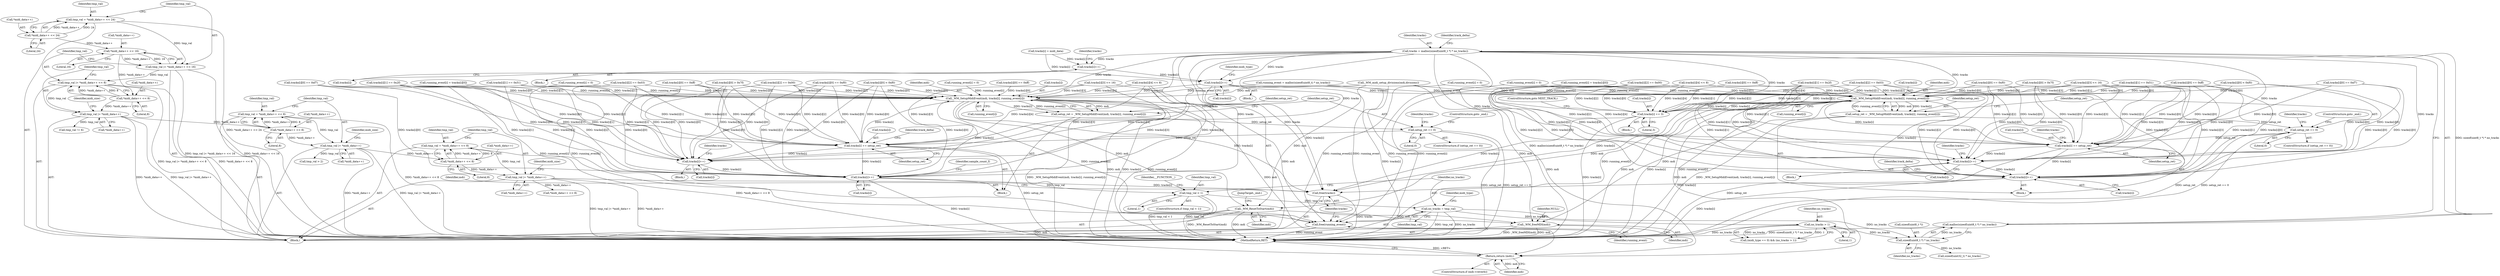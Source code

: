 digraph "0_wildmidi_660b513d99bced8783a4a5984ac2f742c74ebbdd_1@API" {
"1000395" [label="(Call,tracks = malloc(sizeof(uint8_t *) * no_tracks))"];
"1000397" [label="(Call,malloc(sizeof(uint8_t *) * no_tracks))"];
"1000398" [label="(Call,sizeof(uint8_t *) * no_tracks)"];
"1000344" [label="(Call,no_tracks > 1)"];
"1000336" [label="(Call,no_tracks = tmp_val)"];
"1000324" [label="(Call,tmp_val < 1)"];
"1000315" [label="(Call,tmp_val |= *midi_data++)"];
"1000308" [label="(Call,tmp_val = *midi_data++ << 8)"];
"1000310" [label="(Call,*midi_data++ << 8)"];
"1000284" [label="(Call,tmp_val |= *midi_data++)"];
"1000277" [label="(Call,tmp_val = *midi_data++ << 8)"];
"1000279" [label="(Call,*midi_data++ << 8)"];
"1000256" [label="(Call,tmp_val |= *midi_data++)"];
"1000249" [label="(Call,tmp_val |= *midi_data++ << 8)"];
"1000242" [label="(Call,tmp_val |= *midi_data++ << 16)"];
"1000235" [label="(Call,tmp_val = *midi_data++ << 24)"];
"1000237" [label="(Call,*midi_data++ << 24)"];
"1000244" [label="(Call,*midi_data++ << 16)"];
"1000251" [label="(Call,*midi_data++ << 8)"];
"1000604" [label="(Call,tracks[i]++)"];
"1000624" [label="(Call,tracks[i]++)"];
"1000763" [label="(Call,_WM_SetupMidiEvent(mdi, tracks[i], running_event[i]))"];
"1000761" [label="(Call,setup_ret = _WM_SetupMidiEvent(mdi, tracks[i], running_event[i]))"];
"1000772" [label="(Call,setup_ret == 0)"];
"1000926" [label="(Call,tracks[i] += setup_ret)"];
"1000957" [label="(Call,tracks[i]++)"];
"1000983" [label="(Call,tracks[i]++)"];
"1001423" [label="(Call,free(tracks))"];
"1000860" [label="(Call,tracks[i] += 3)"];
"1001412" [label="(Call,_WM_ResetToStart(mdi))"];
"1001429" [label="(Return,return (mdi);)"];
"1001431" [label="(Call,_WM_freeMDI(mdi))"];
"1001421" [label="(Call,free(running_event))"];
"1001086" [label="(Call,_WM_SetupMidiEvent(mdi, tracks[i], running_event[i]))"];
"1001084" [label="(Call,setup_ret = _WM_SetupMidiEvent(mdi, tracks[i], running_event[i]))"];
"1001095" [label="(Call,setup_ret == 0)"];
"1001242" [label="(Call,tracks[i] += setup_ret)"];
"1001278" [label="(Call,tracks[i]++)"];
"1001304" [label="(Call,tracks[i]++)"];
"1001427" [label="(Identifier,mdi)"];
"1001091" [label="(Call,running_event[i])"];
"1000624" [label="(Call,tracks[i]++)"];
"1000869" [label="(Call,tracks[i][0] == 0xff)"];
"1001278" [label="(Call,tracks[i]++)"];
"1000249" [label="(Call,tmp_val |= *midi_data++ << 8)"];
"1000245" [label="(Call,*midi_data++)"];
"1000604" [label="(Call,tracks[i]++)"];
"1000392" [label="(Call,_WM_midi_setup_divisions(mdi,divisions))"];
"1000257" [label="(Identifier,tmp_val)"];
"1000250" [label="(Identifier,tmp_val)"];
"1001309" [label="(Identifier,sample_count_f)"];
"1000280" [label="(Call,*midi_data++)"];
"1001083" [label="(Block,)"];
"1000435" [label="(Block,)"];
"1000830" [label="(Call,tracks[i][0] == 0xff)"];
"1000772" [label="(Call,setup_ret == 0)"];
"1001185" [label="(Call,tracks[i][0] == 0xff)"];
"1000584" [label="(Identifier,tracks)"];
"1001085" [label="(Identifier,setup_ret)"];
"1000605" [label="(Call,tracks[i])"];
"1000625" [label="(Call,tracks[i])"];
"1000795" [label="(Call,running_event[i] = tracks[i][0])"];
"1000345" [label="(Identifier,no_tracks)"];
"1001412" [label="(Call,_WM_ResetToStart(mdi))"];
"1000396" [label="(Identifier,tracks)"];
"1000398" [label="(Call,sizeof(uint8_t *) * no_tracks)"];
"1000930" [label="(Identifier,setup_ret)"];
"1000940" [label="(Block,)"];
"1000278" [label="(Identifier,tmp_val)"];
"1001429" [label="(Return,return (mdi);)"];
"1000344" [label="(Call,no_tracks > 1)"];
"1000587" [label="(Block,)"];
"1000903" [label="(Call,tracks[i][4] << 8)"];
"1000964" [label="(Identifier,tracks)"];
"1001422" [label="(Identifier,running_event)"];
"1000860" [label="(Call,tracks[i] += 3)"];
"1000771" [label="(ControlStructure,if (setup_ret == 0))"];
"1001211" [label="(Call,tracks[i][3] << 16)"];
"1001095" [label="(Call,setup_ret == 0)"];
"1000293" [label="(Call,tmp_val > 2)"];
"1001104" [label="(Identifier,tracks)"];
"1000570" [label="(Call,running_event[i] = 0)"];
"1001110" [label="(Call,tracks[i][0] < 0xf0)"];
"1001425" [label="(ControlStructure,if (mdi->reverb))"];
"1000340" [label="(Call,(midi_type == 0) && (no_tracks > 1))"];
"1000814" [label="(Call,tracks[i][0] == 0xf7)"];
"1000243" [label="(Identifier,tmp_val)"];
"1001087" [label="(Identifier,mdi)"];
"1001219" [label="(Call,tracks[i][4] << 8)"];
"1000895" [label="(Call,tracks[i][3] << 16)"];
"1000277" [label="(Call,tmp_val = *midi_data++ << 8)"];
"1000865" [label="(ControlStructure,goto NEXT_TRACK;)"];
"1000286" [label="(Call,*midi_data++)"];
"1001137" [label="(Call,tracks[i][0] == 0xf7)"];
"1000236" [label="(Identifier,tmp_val)"];
"1000309" [label="(Identifier,tmp_val)"];
"1001086" [label="(Call,_WM_SetupMidiEvent(mdi, tracks[i], running_event[i]))"];
"1001423" [label="(Call,free(tracks))"];
"1000283" [label="(Literal,8)"];
"1001097" [label="(Literal,0)"];
"1000761" [label="(Call,setup_ret = _WM_SetupMidiEvent(mdi, tracks[i], running_event[i]))"];
"1000329" [label="(Identifier,__FUNCTION__)"];
"1000290" [label="(Identifier,midi_size)"];
"1000958" [label="(Call,tracks[i])"];
"1001161" [label="(Call,tracks[i][1] == 0x2f)"];
"1001243" [label="(Call,tracks[i])"];
"1000323" [label="(ControlStructure,if (tmp_val < 1))"];
"1001084" [label="(Call,setup_ret = _WM_SetupMidiEvent(mdi, tracks[i], running_event[i]))"];
"1001434" [label="(Identifier,NULL)"];
"1001435" [label="(MethodReturn,RET)"];
"1001077" [label="(Call,running_event[i] = 0)"];
"1001242" [label="(Call,tracks[i] += setup_ret)"];
"1000346" [label="(Literal,1)"];
"1000399" [label="(Call,sizeof(uint8_t *))"];
"1000284" [label="(Call,tmp_val |= *midi_data++)"];
"1001193" [label="(Call,tracks[i][1] == 0x51)"];
"1000244" [label="(Call,*midi_data++ << 16)"];
"1000235" [label="(Call,tmp_val = *midi_data++ << 24)"];
"1000237" [label="(Call,*midi_data++ << 24)"];
"1000989" [label="(Identifier,track_delta)"];
"1001153" [label="(Call,tracks[i][0] == 0xff)"];
"1001246" [label="(Identifier,setup_ret)"];
"1000342" [label="(Identifier,midi_type)"];
"1000251" [label="(Call,*midi_data++ << 8)"];
"1001249" [label="(Identifier,track_delta)"];
"1000630" [label="(Identifier,midi_type)"];
"1000324" [label="(Call,tmp_val < 1)"];
"1000403" [label="(Identifier,track_delta)"];
"1000762" [label="(Identifier,setup_ret)"];
"1000401" [label="(Identifier,no_tracks)"];
"1000311" [label="(Call,*midi_data++)"];
"1000845" [label="(Call,tracks[i][2] == 0x00)"];
"1000773" [label="(Identifier,setup_ret)"];
"1000852" [label="(Block,)"];
"1000774" [label="(Literal,0)"];
"1000315" [label="(Call,tmp_val |= *midi_data++)"];
"1000279" [label="(Call,*midi_data++ << 8)"];
"1000317" [label="(Call,*midi_data++)"];
"1000122" [label="(Block,)"];
"1000957" [label="(Call,tracks[i]++)"];
"1000395" [label="(Call,tracks = malloc(sizeof(uint8_t *) * no_tracks))"];
"1000256" [label="(Call,tmp_val |= *midi_data++)"];
"1000358" [label="(Call,*midi_data++ << 8)"];
"1000861" [label="(Call,tracks[i])"];
"1001200" [label="(Call,tracks[i][2] == 0x03)"];
"1000314" [label="(Literal,8)"];
"1000926" [label="(Call,tracks[i] += setup_ret)"];
"1001099" [label="(ControlStructure,goto _end;)"];
"1000338" [label="(Identifier,tmp_val)"];
"1001424" [label="(Identifier,tracks)"];
"1001101" [label="(Call,tracks[i][0] > 0x7f)"];
"1001118" [label="(Call,running_event[i] = tracks[i][0])"];
"1000310" [label="(Call,*midi_data++ << 8)"];
"1000822" [label="(Call,running_event[i] = 0)"];
"1001431" [label="(Call,_WM_freeMDI(mdi))"];
"1000807" [label="(Call,tracks[i][0] == 0xf0)"];
"1000927" [label="(Call,tracks[i])"];
"1001261" [label="(Block,)"];
"1000778" [label="(Call,tracks[i][0] > 0x7f)"];
"1000983" [label="(Call,tracks[i]++)"];
"1000325" [label="(Identifier,tmp_val)"];
"1001413" [label="(Identifier,mdi)"];
"1000248" [label="(Literal,16)"];
"1000877" [label="(Call,tracks[i][1] == 0x51)"];
"1000864" [label="(Literal,3)"];
"1001168" [label="(Call,tracks[i][2] == 0x00)"];
"1001096" [label="(Identifier,setup_ret)"];
"1000397" [label="(Call,malloc(sizeof(uint8_t *) * no_tracks))"];
"1000768" [label="(Call,running_event[i])"];
"1000765" [label="(Call,tracks[i])"];
"1000781" [label="(Identifier,tracks)"];
"1000326" [label="(Literal,1)"];
"1000265" [label="(Call,tmp_val != 6)"];
"1000554" [label="(Call,tracks[i] = midi_data)"];
"1000984" [label="(Call,tracks[i])"];
"1001130" [label="(Call,tracks[i][0] == 0xf0)"];
"1001304" [label="(Call,tracks[i]++)"];
"1000416" [label="(Call,running_event = malloc(sizeof(uint8_t) * no_tracks))"];
"1000760" [label="(Block,)"];
"1001432" [label="(Identifier,mdi)"];
"1000935" [label="(Identifier,tracks)"];
"1000884" [label="(Call,tracks[i][2] == 0x03)"];
"1000776" [label="(ControlStructure,goto _end;)"];
"1001279" [label="(Call,tracks[i])"];
"1001414" [label="(JumpTarget,_end:)"];
"1000838" [label="(Call,tracks[i][1] == 0x2f)"];
"1001430" [label="(Identifier,mdi)"];
"1000242" [label="(Call,tmp_val |= *midi_data++ << 16)"];
"1001088" [label="(Call,tracks[i])"];
"1000262" [label="(Identifier,midi_size)"];
"1001094" [label="(ControlStructure,if (setup_ret == 0))"];
"1000763" [label="(Call,_WM_SetupMidiEvent(mdi, tracks[i], running_event[i]))"];
"1000258" [label="(Call,*midi_data++)"];
"1000787" [label="(Call,tracks[i][0] < 0xf0)"];
"1001421" [label="(Call,free(running_event))"];
"1000241" [label="(Literal,24)"];
"1000238" [label="(Call,*midi_data++)"];
"1000308" [label="(Call,tmp_val = *midi_data++ << 8)"];
"1000337" [label="(Identifier,no_tracks)"];
"1001305" [label="(Call,tracks[i])"];
"1001285" [label="(Identifier,tracks)"];
"1000316" [label="(Identifier,tmp_val)"];
"1000321" [label="(Identifier,midi_size)"];
"1000285" [label="(Identifier,tmp_val)"];
"1000252" [label="(Call,*midi_data++)"];
"1000336" [label="(Call,no_tracks = tmp_val)"];
"1001145" [label="(Call,running_event[i] = 0)"];
"1000764" [label="(Identifier,mdi)"];
"1000255" [label="(Literal,8)"];
"1000405" [label="(Call,sizeof(uint32_t) * no_tracks)"];
"1000395" -> "1000122"  [label="AST: "];
"1000395" -> "1000397"  [label="CFG: "];
"1000396" -> "1000395"  [label="AST: "];
"1000397" -> "1000395"  [label="AST: "];
"1000403" -> "1000395"  [label="CFG: "];
"1000395" -> "1001435"  [label="DDG: malloc(sizeof(uint8_t *) * no_tracks)"];
"1000397" -> "1000395"  [label="DDG: sizeof(uint8_t *) * no_tracks"];
"1000395" -> "1000604"  [label="DDG: tracks"];
"1000395" -> "1000624"  [label="DDG: tracks"];
"1000395" -> "1000763"  [label="DDG: tracks"];
"1000395" -> "1000860"  [label="DDG: tracks"];
"1000395" -> "1000926"  [label="DDG: tracks"];
"1000395" -> "1000957"  [label="DDG: tracks"];
"1000395" -> "1000983"  [label="DDG: tracks"];
"1000395" -> "1001086"  [label="DDG: tracks"];
"1000395" -> "1001242"  [label="DDG: tracks"];
"1000395" -> "1001278"  [label="DDG: tracks"];
"1000395" -> "1001304"  [label="DDG: tracks"];
"1000395" -> "1001423"  [label="DDG: tracks"];
"1000397" -> "1000398"  [label="CFG: "];
"1000398" -> "1000397"  [label="AST: "];
"1000397" -> "1001435"  [label="DDG: sizeof(uint8_t *) * no_tracks"];
"1000398" -> "1000397"  [label="DDG: no_tracks"];
"1000398" -> "1000401"  [label="CFG: "];
"1000399" -> "1000398"  [label="AST: "];
"1000401" -> "1000398"  [label="AST: "];
"1000344" -> "1000398"  [label="DDG: no_tracks"];
"1000336" -> "1000398"  [label="DDG: no_tracks"];
"1000398" -> "1000405"  [label="DDG: no_tracks"];
"1000344" -> "1000340"  [label="AST: "];
"1000344" -> "1000346"  [label="CFG: "];
"1000345" -> "1000344"  [label="AST: "];
"1000346" -> "1000344"  [label="AST: "];
"1000340" -> "1000344"  [label="CFG: "];
"1000344" -> "1001435"  [label="DDG: no_tracks"];
"1000344" -> "1000340"  [label="DDG: no_tracks"];
"1000344" -> "1000340"  [label="DDG: 1"];
"1000336" -> "1000344"  [label="DDG: no_tracks"];
"1000336" -> "1000122"  [label="AST: "];
"1000336" -> "1000338"  [label="CFG: "];
"1000337" -> "1000336"  [label="AST: "];
"1000338" -> "1000336"  [label="AST: "];
"1000342" -> "1000336"  [label="CFG: "];
"1000336" -> "1001435"  [label="DDG: tmp_val"];
"1000336" -> "1001435"  [label="DDG: no_tracks"];
"1000324" -> "1000336"  [label="DDG: tmp_val"];
"1000324" -> "1000323"  [label="AST: "];
"1000324" -> "1000326"  [label="CFG: "];
"1000325" -> "1000324"  [label="AST: "];
"1000326" -> "1000324"  [label="AST: "];
"1000329" -> "1000324"  [label="CFG: "];
"1000337" -> "1000324"  [label="CFG: "];
"1000324" -> "1001435"  [label="DDG: tmp_val < 1"];
"1000324" -> "1001435"  [label="DDG: tmp_val"];
"1000315" -> "1000324"  [label="DDG: tmp_val"];
"1000315" -> "1000122"  [label="AST: "];
"1000315" -> "1000317"  [label="CFG: "];
"1000316" -> "1000315"  [label="AST: "];
"1000317" -> "1000315"  [label="AST: "];
"1000321" -> "1000315"  [label="CFG: "];
"1000315" -> "1001435"  [label="DDG: tmp_val |= *midi_data++"];
"1000315" -> "1001435"  [label="DDG: *midi_data++"];
"1000308" -> "1000315"  [label="DDG: tmp_val"];
"1000310" -> "1000315"  [label="DDG: *midi_data++"];
"1000315" -> "1000358"  [label="DDG: *midi_data++"];
"1000308" -> "1000122"  [label="AST: "];
"1000308" -> "1000310"  [label="CFG: "];
"1000309" -> "1000308"  [label="AST: "];
"1000310" -> "1000308"  [label="AST: "];
"1000316" -> "1000308"  [label="CFG: "];
"1000308" -> "1001435"  [label="DDG: *midi_data++ << 8"];
"1000310" -> "1000308"  [label="DDG: *midi_data++"];
"1000310" -> "1000308"  [label="DDG: 8"];
"1000310" -> "1000314"  [label="CFG: "];
"1000311" -> "1000310"  [label="AST: "];
"1000314" -> "1000310"  [label="AST: "];
"1000284" -> "1000310"  [label="DDG: *midi_data++"];
"1000284" -> "1000122"  [label="AST: "];
"1000284" -> "1000286"  [label="CFG: "];
"1000285" -> "1000284"  [label="AST: "];
"1000286" -> "1000284"  [label="AST: "];
"1000290" -> "1000284"  [label="CFG: "];
"1000284" -> "1001435"  [label="DDG: *midi_data++"];
"1000284" -> "1001435"  [label="DDG: tmp_val |= *midi_data++"];
"1000277" -> "1000284"  [label="DDG: tmp_val"];
"1000279" -> "1000284"  [label="DDG: *midi_data++"];
"1000284" -> "1000293"  [label="DDG: tmp_val"];
"1000277" -> "1000122"  [label="AST: "];
"1000277" -> "1000279"  [label="CFG: "];
"1000278" -> "1000277"  [label="AST: "];
"1000279" -> "1000277"  [label="AST: "];
"1000285" -> "1000277"  [label="CFG: "];
"1000277" -> "1001435"  [label="DDG: *midi_data++ << 8"];
"1000279" -> "1000277"  [label="DDG: *midi_data++"];
"1000279" -> "1000277"  [label="DDG: 8"];
"1000279" -> "1000283"  [label="CFG: "];
"1000280" -> "1000279"  [label="AST: "];
"1000283" -> "1000279"  [label="AST: "];
"1000256" -> "1000279"  [label="DDG: *midi_data++"];
"1000256" -> "1000122"  [label="AST: "];
"1000256" -> "1000258"  [label="CFG: "];
"1000257" -> "1000256"  [label="AST: "];
"1000258" -> "1000256"  [label="AST: "];
"1000262" -> "1000256"  [label="CFG: "];
"1000256" -> "1001435"  [label="DDG: *midi_data++"];
"1000256" -> "1001435"  [label="DDG: tmp_val |= *midi_data++"];
"1000249" -> "1000256"  [label="DDG: tmp_val"];
"1000251" -> "1000256"  [label="DDG: *midi_data++"];
"1000256" -> "1000265"  [label="DDG: tmp_val"];
"1000249" -> "1000122"  [label="AST: "];
"1000249" -> "1000251"  [label="CFG: "];
"1000250" -> "1000249"  [label="AST: "];
"1000251" -> "1000249"  [label="AST: "];
"1000257" -> "1000249"  [label="CFG: "];
"1000249" -> "1001435"  [label="DDG: *midi_data++ << 8"];
"1000249" -> "1001435"  [label="DDG: tmp_val |= *midi_data++ << 8"];
"1000242" -> "1000249"  [label="DDG: tmp_val"];
"1000251" -> "1000249"  [label="DDG: *midi_data++"];
"1000251" -> "1000249"  [label="DDG: 8"];
"1000242" -> "1000122"  [label="AST: "];
"1000242" -> "1000244"  [label="CFG: "];
"1000243" -> "1000242"  [label="AST: "];
"1000244" -> "1000242"  [label="AST: "];
"1000250" -> "1000242"  [label="CFG: "];
"1000242" -> "1001435"  [label="DDG: tmp_val |= *midi_data++ << 16"];
"1000242" -> "1001435"  [label="DDG: *midi_data++ << 16"];
"1000235" -> "1000242"  [label="DDG: tmp_val"];
"1000244" -> "1000242"  [label="DDG: *midi_data++"];
"1000244" -> "1000242"  [label="DDG: 16"];
"1000235" -> "1000122"  [label="AST: "];
"1000235" -> "1000237"  [label="CFG: "];
"1000236" -> "1000235"  [label="AST: "];
"1000237" -> "1000235"  [label="AST: "];
"1000243" -> "1000235"  [label="CFG: "];
"1000235" -> "1001435"  [label="DDG: *midi_data++ << 24"];
"1000237" -> "1000235"  [label="DDG: *midi_data++"];
"1000237" -> "1000235"  [label="DDG: 24"];
"1000237" -> "1000241"  [label="CFG: "];
"1000238" -> "1000237"  [label="AST: "];
"1000241" -> "1000237"  [label="AST: "];
"1000237" -> "1000244"  [label="DDG: *midi_data++"];
"1000244" -> "1000248"  [label="CFG: "];
"1000245" -> "1000244"  [label="AST: "];
"1000248" -> "1000244"  [label="AST: "];
"1000244" -> "1000251"  [label="DDG: *midi_data++"];
"1000251" -> "1000255"  [label="CFG: "];
"1000252" -> "1000251"  [label="AST: "];
"1000255" -> "1000251"  [label="AST: "];
"1000604" -> "1000587"  [label="AST: "];
"1000604" -> "1000605"  [label="CFG: "];
"1000605" -> "1000604"  [label="AST: "];
"1000584" -> "1000604"  [label="CFG: "];
"1000554" -> "1000604"  [label="DDG: tracks[i]"];
"1000604" -> "1000624"  [label="DDG: tracks[i]"];
"1000624" -> "1000435"  [label="AST: "];
"1000624" -> "1000625"  [label="CFG: "];
"1000625" -> "1000624"  [label="AST: "];
"1000630" -> "1000624"  [label="CFG: "];
"1000624" -> "1001435"  [label="DDG: tracks[i]"];
"1000554" -> "1000624"  [label="DDG: tracks[i]"];
"1000624" -> "1000763"  [label="DDG: tracks[i]"];
"1000624" -> "1001086"  [label="DDG: tracks[i]"];
"1000624" -> "1001423"  [label="DDG: tracks[i]"];
"1000763" -> "1000761"  [label="AST: "];
"1000763" -> "1000768"  [label="CFG: "];
"1000764" -> "1000763"  [label="AST: "];
"1000765" -> "1000763"  [label="AST: "];
"1000768" -> "1000763"  [label="AST: "];
"1000761" -> "1000763"  [label="CFG: "];
"1000763" -> "1001435"  [label="DDG: mdi"];
"1000763" -> "1001435"  [label="DDG: tracks[i]"];
"1000763" -> "1001435"  [label="DDG: running_event[i]"];
"1000763" -> "1000761"  [label="DDG: mdi"];
"1000763" -> "1000761"  [label="DDG: tracks[i]"];
"1000763" -> "1000761"  [label="DDG: running_event[i]"];
"1000392" -> "1000763"  [label="DDG: mdi"];
"1000983" -> "1000763"  [label="DDG: tracks[i]"];
"1000807" -> "1000763"  [label="DDG: tracks[i][0]"];
"1000869" -> "1000763"  [label="DDG: tracks[i][0]"];
"1000884" -> "1000763"  [label="DDG: tracks[i][2]"];
"1000845" -> "1000763"  [label="DDG: tracks[i][2]"];
"1000814" -> "1000763"  [label="DDG: tracks[i][0]"];
"1000838" -> "1000763"  [label="DDG: tracks[i][1]"];
"1000895" -> "1000763"  [label="DDG: tracks[i][3]"];
"1000778" -> "1000763"  [label="DDG: tracks[i][0]"];
"1000860" -> "1000763"  [label="DDG: tracks[i]"];
"1000830" -> "1000763"  [label="DDG: tracks[i][0]"];
"1000877" -> "1000763"  [label="DDG: tracks[i][1]"];
"1000903" -> "1000763"  [label="DDG: tracks[i][4]"];
"1000787" -> "1000763"  [label="DDG: tracks[i][0]"];
"1000570" -> "1000763"  [label="DDG: running_event[i]"];
"1000795" -> "1000763"  [label="DDG: running_event[i]"];
"1000822" -> "1000763"  [label="DDG: running_event[i]"];
"1000416" -> "1000763"  [label="DDG: running_event"];
"1000763" -> "1000860"  [label="DDG: tracks[i]"];
"1000763" -> "1000926"  [label="DDG: tracks[i]"];
"1000763" -> "1001412"  [label="DDG: mdi"];
"1000763" -> "1001421"  [label="DDG: running_event[i]"];
"1000763" -> "1001423"  [label="DDG: tracks[i]"];
"1000763" -> "1001429"  [label="DDG: mdi"];
"1000763" -> "1001431"  [label="DDG: mdi"];
"1000761" -> "1000760"  [label="AST: "];
"1000762" -> "1000761"  [label="AST: "];
"1000773" -> "1000761"  [label="CFG: "];
"1000761" -> "1001435"  [label="DDG: _WM_SetupMidiEvent(mdi, tracks[i], running_event[i])"];
"1000761" -> "1000772"  [label="DDG: setup_ret"];
"1000772" -> "1000771"  [label="AST: "];
"1000772" -> "1000774"  [label="CFG: "];
"1000773" -> "1000772"  [label="AST: "];
"1000774" -> "1000772"  [label="AST: "];
"1000776" -> "1000772"  [label="CFG: "];
"1000781" -> "1000772"  [label="CFG: "];
"1000772" -> "1001435"  [label="DDG: setup_ret"];
"1000772" -> "1001435"  [label="DDG: setup_ret == 0"];
"1000772" -> "1000926"  [label="DDG: setup_ret"];
"1000926" -> "1000760"  [label="AST: "];
"1000926" -> "1000930"  [label="CFG: "];
"1000927" -> "1000926"  [label="AST: "];
"1000930" -> "1000926"  [label="AST: "];
"1000935" -> "1000926"  [label="CFG: "];
"1000926" -> "1001435"  [label="DDG: setup_ret"];
"1000807" -> "1000926"  [label="DDG: tracks[i][0]"];
"1000869" -> "1000926"  [label="DDG: tracks[i][0]"];
"1000884" -> "1000926"  [label="DDG: tracks[i][2]"];
"1000845" -> "1000926"  [label="DDG: tracks[i][2]"];
"1000814" -> "1000926"  [label="DDG: tracks[i][0]"];
"1000838" -> "1000926"  [label="DDG: tracks[i][1]"];
"1000895" -> "1000926"  [label="DDG: tracks[i][3]"];
"1000778" -> "1000926"  [label="DDG: tracks[i][0]"];
"1000877" -> "1000926"  [label="DDG: tracks[i][1]"];
"1000903" -> "1000926"  [label="DDG: tracks[i][4]"];
"1000787" -> "1000926"  [label="DDG: tracks[i][0]"];
"1000926" -> "1000957"  [label="DDG: tracks[i]"];
"1000926" -> "1000983"  [label="DDG: tracks[i]"];
"1000957" -> "1000940"  [label="AST: "];
"1000957" -> "1000958"  [label="CFG: "];
"1000958" -> "1000957"  [label="AST: "];
"1000964" -> "1000957"  [label="CFG: "];
"1000807" -> "1000957"  [label="DDG: tracks[i][0]"];
"1000869" -> "1000957"  [label="DDG: tracks[i][0]"];
"1000884" -> "1000957"  [label="DDG: tracks[i][2]"];
"1000845" -> "1000957"  [label="DDG: tracks[i][2]"];
"1000814" -> "1000957"  [label="DDG: tracks[i][0]"];
"1000838" -> "1000957"  [label="DDG: tracks[i][1]"];
"1000895" -> "1000957"  [label="DDG: tracks[i][3]"];
"1000778" -> "1000957"  [label="DDG: tracks[i][0]"];
"1000877" -> "1000957"  [label="DDG: tracks[i][1]"];
"1000903" -> "1000957"  [label="DDG: tracks[i][4]"];
"1000787" -> "1000957"  [label="DDG: tracks[i][0]"];
"1000957" -> "1000983"  [label="DDG: tracks[i]"];
"1000983" -> "1000760"  [label="AST: "];
"1000983" -> "1000984"  [label="CFG: "];
"1000984" -> "1000983"  [label="AST: "];
"1000989" -> "1000983"  [label="CFG: "];
"1000983" -> "1001435"  [label="DDG: tracks[i]"];
"1000807" -> "1000983"  [label="DDG: tracks[i][0]"];
"1000869" -> "1000983"  [label="DDG: tracks[i][0]"];
"1000884" -> "1000983"  [label="DDG: tracks[i][2]"];
"1000845" -> "1000983"  [label="DDG: tracks[i][2]"];
"1000814" -> "1000983"  [label="DDG: tracks[i][0]"];
"1000838" -> "1000983"  [label="DDG: tracks[i][1]"];
"1000895" -> "1000983"  [label="DDG: tracks[i][3]"];
"1000778" -> "1000983"  [label="DDG: tracks[i][0]"];
"1000877" -> "1000983"  [label="DDG: tracks[i][1]"];
"1000903" -> "1000983"  [label="DDG: tracks[i][4]"];
"1000787" -> "1000983"  [label="DDG: tracks[i][0]"];
"1000983" -> "1001423"  [label="DDG: tracks[i]"];
"1001423" -> "1000122"  [label="AST: "];
"1001423" -> "1001424"  [label="CFG: "];
"1001424" -> "1001423"  [label="AST: "];
"1001427" -> "1001423"  [label="CFG: "];
"1001423" -> "1001435"  [label="DDG: tracks"];
"1001086" -> "1001423"  [label="DDG: tracks[i]"];
"1001304" -> "1001423"  [label="DDG: tracks[i]"];
"1000860" -> "1001423"  [label="DDG: tracks[i]"];
"1000860" -> "1000852"  [label="AST: "];
"1000860" -> "1000864"  [label="CFG: "];
"1000861" -> "1000860"  [label="AST: "];
"1000864" -> "1000860"  [label="AST: "];
"1000865" -> "1000860"  [label="CFG: "];
"1000860" -> "1001435"  [label="DDG: tracks[i]"];
"1000884" -> "1000860"  [label="DDG: tracks[i][2]"];
"1000845" -> "1000860"  [label="DDG: tracks[i][2]"];
"1000838" -> "1000860"  [label="DDG: tracks[i][1]"];
"1000895" -> "1000860"  [label="DDG: tracks[i][3]"];
"1000830" -> "1000860"  [label="DDG: tracks[i][0]"];
"1000877" -> "1000860"  [label="DDG: tracks[i][1]"];
"1000903" -> "1000860"  [label="DDG: tracks[i][4]"];
"1001412" -> "1000122"  [label="AST: "];
"1001412" -> "1001413"  [label="CFG: "];
"1001413" -> "1001412"  [label="AST: "];
"1001414" -> "1001412"  [label="CFG: "];
"1001412" -> "1001435"  [label="DDG: _WM_ResetToStart(mdi)"];
"1001412" -> "1001435"  [label="DDG: mdi"];
"1001086" -> "1001412"  [label="DDG: mdi"];
"1000392" -> "1001412"  [label="DDG: mdi"];
"1001412" -> "1001429"  [label="DDG: mdi"];
"1001412" -> "1001431"  [label="DDG: mdi"];
"1001429" -> "1001425"  [label="AST: "];
"1001429" -> "1001430"  [label="CFG: "];
"1001430" -> "1001429"  [label="AST: "];
"1001435" -> "1001429"  [label="CFG: "];
"1001429" -> "1001435"  [label="DDG: <RET>"];
"1001430" -> "1001429"  [label="DDG: mdi"];
"1001086" -> "1001429"  [label="DDG: mdi"];
"1000392" -> "1001429"  [label="DDG: mdi"];
"1001431" -> "1000122"  [label="AST: "];
"1001431" -> "1001432"  [label="CFG: "];
"1001432" -> "1001431"  [label="AST: "];
"1001434" -> "1001431"  [label="CFG: "];
"1001431" -> "1001435"  [label="DDG: mdi"];
"1001431" -> "1001435"  [label="DDG: _WM_freeMDI(mdi)"];
"1001086" -> "1001431"  [label="DDG: mdi"];
"1000392" -> "1001431"  [label="DDG: mdi"];
"1001421" -> "1000122"  [label="AST: "];
"1001421" -> "1001422"  [label="CFG: "];
"1001422" -> "1001421"  [label="AST: "];
"1001424" -> "1001421"  [label="CFG: "];
"1001421" -> "1001435"  [label="DDG: running_event"];
"1000570" -> "1001421"  [label="DDG: running_event[i]"];
"1000795" -> "1001421"  [label="DDG: running_event[i]"];
"1001145" -> "1001421"  [label="DDG: running_event[i]"];
"1000822" -> "1001421"  [label="DDG: running_event[i]"];
"1001086" -> "1001421"  [label="DDG: running_event[i]"];
"1000416" -> "1001421"  [label="DDG: running_event"];
"1001118" -> "1001421"  [label="DDG: running_event[i]"];
"1001086" -> "1001084"  [label="AST: "];
"1001086" -> "1001091"  [label="CFG: "];
"1001087" -> "1001086"  [label="AST: "];
"1001088" -> "1001086"  [label="AST: "];
"1001091" -> "1001086"  [label="AST: "];
"1001084" -> "1001086"  [label="CFG: "];
"1001086" -> "1001435"  [label="DDG: mdi"];
"1001086" -> "1001435"  [label="DDG: tracks[i]"];
"1001086" -> "1001435"  [label="DDG: running_event[i]"];
"1001086" -> "1001084"  [label="DDG: mdi"];
"1001086" -> "1001084"  [label="DDG: tracks[i]"];
"1001086" -> "1001084"  [label="DDG: running_event[i]"];
"1000392" -> "1001086"  [label="DDG: mdi"];
"1001185" -> "1001086"  [label="DDG: tracks[i][0]"];
"1001153" -> "1001086"  [label="DDG: tracks[i][0]"];
"1001168" -> "1001086"  [label="DDG: tracks[i][2]"];
"1001219" -> "1001086"  [label="DDG: tracks[i][4]"];
"1001211" -> "1001086"  [label="DDG: tracks[i][3]"];
"1001304" -> "1001086"  [label="DDG: tracks[i]"];
"1001161" -> "1001086"  [label="DDG: tracks[i][1]"];
"1001193" -> "1001086"  [label="DDG: tracks[i][1]"];
"1001200" -> "1001086"  [label="DDG: tracks[i][2]"];
"1001137" -> "1001086"  [label="DDG: tracks[i][0]"];
"1001101" -> "1001086"  [label="DDG: tracks[i][0]"];
"1001130" -> "1001086"  [label="DDG: tracks[i][0]"];
"1001110" -> "1001086"  [label="DDG: tracks[i][0]"];
"1001145" -> "1001086"  [label="DDG: running_event[i]"];
"1001077" -> "1001086"  [label="DDG: running_event[i]"];
"1000416" -> "1001086"  [label="DDG: running_event"];
"1001118" -> "1001086"  [label="DDG: running_event[i]"];
"1001086" -> "1001242"  [label="DDG: tracks[i]"];
"1001084" -> "1001083"  [label="AST: "];
"1001085" -> "1001084"  [label="AST: "];
"1001096" -> "1001084"  [label="CFG: "];
"1001084" -> "1001435"  [label="DDG: _WM_SetupMidiEvent(mdi, tracks[i], running_event[i])"];
"1001084" -> "1001095"  [label="DDG: setup_ret"];
"1001095" -> "1001094"  [label="AST: "];
"1001095" -> "1001097"  [label="CFG: "];
"1001096" -> "1001095"  [label="AST: "];
"1001097" -> "1001095"  [label="AST: "];
"1001099" -> "1001095"  [label="CFG: "];
"1001104" -> "1001095"  [label="CFG: "];
"1001095" -> "1001435"  [label="DDG: setup_ret"];
"1001095" -> "1001435"  [label="DDG: setup_ret == 0"];
"1001095" -> "1001242"  [label="DDG: setup_ret"];
"1001242" -> "1001083"  [label="AST: "];
"1001242" -> "1001246"  [label="CFG: "];
"1001243" -> "1001242"  [label="AST: "];
"1001246" -> "1001242"  [label="AST: "];
"1001249" -> "1001242"  [label="CFG: "];
"1001242" -> "1001435"  [label="DDG: setup_ret"];
"1001185" -> "1001242"  [label="DDG: tracks[i][0]"];
"1001168" -> "1001242"  [label="DDG: tracks[i][2]"];
"1001219" -> "1001242"  [label="DDG: tracks[i][4]"];
"1001211" -> "1001242"  [label="DDG: tracks[i][3]"];
"1001161" -> "1001242"  [label="DDG: tracks[i][1]"];
"1001193" -> "1001242"  [label="DDG: tracks[i][1]"];
"1001200" -> "1001242"  [label="DDG: tracks[i][2]"];
"1001137" -> "1001242"  [label="DDG: tracks[i][0]"];
"1001101" -> "1001242"  [label="DDG: tracks[i][0]"];
"1001130" -> "1001242"  [label="DDG: tracks[i][0]"];
"1001110" -> "1001242"  [label="DDG: tracks[i][0]"];
"1001242" -> "1001278"  [label="DDG: tracks[i]"];
"1001242" -> "1001304"  [label="DDG: tracks[i]"];
"1001278" -> "1001261"  [label="AST: "];
"1001278" -> "1001279"  [label="CFG: "];
"1001279" -> "1001278"  [label="AST: "];
"1001285" -> "1001278"  [label="CFG: "];
"1001185" -> "1001278"  [label="DDG: tracks[i][0]"];
"1001168" -> "1001278"  [label="DDG: tracks[i][2]"];
"1001219" -> "1001278"  [label="DDG: tracks[i][4]"];
"1001211" -> "1001278"  [label="DDG: tracks[i][3]"];
"1001161" -> "1001278"  [label="DDG: tracks[i][1]"];
"1001193" -> "1001278"  [label="DDG: tracks[i][1]"];
"1001200" -> "1001278"  [label="DDG: tracks[i][2]"];
"1001137" -> "1001278"  [label="DDG: tracks[i][0]"];
"1001101" -> "1001278"  [label="DDG: tracks[i][0]"];
"1001130" -> "1001278"  [label="DDG: tracks[i][0]"];
"1001110" -> "1001278"  [label="DDG: tracks[i][0]"];
"1001278" -> "1001304"  [label="DDG: tracks[i]"];
"1001304" -> "1001083"  [label="AST: "];
"1001304" -> "1001305"  [label="CFG: "];
"1001305" -> "1001304"  [label="AST: "];
"1001309" -> "1001304"  [label="CFG: "];
"1001304" -> "1001435"  [label="DDG: tracks[i]"];
"1001185" -> "1001304"  [label="DDG: tracks[i][0]"];
"1001168" -> "1001304"  [label="DDG: tracks[i][2]"];
"1001219" -> "1001304"  [label="DDG: tracks[i][4]"];
"1001211" -> "1001304"  [label="DDG: tracks[i][3]"];
"1001161" -> "1001304"  [label="DDG: tracks[i][1]"];
"1001193" -> "1001304"  [label="DDG: tracks[i][1]"];
"1001200" -> "1001304"  [label="DDG: tracks[i][2]"];
"1001137" -> "1001304"  [label="DDG: tracks[i][0]"];
"1001101" -> "1001304"  [label="DDG: tracks[i][0]"];
"1001130" -> "1001304"  [label="DDG: tracks[i][0]"];
"1001110" -> "1001304"  [label="DDG: tracks[i][0]"];
}
